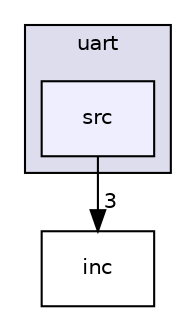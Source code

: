 digraph "fpsoc/driver/ps_driver/uart/src" {
  compound=true
  node [ fontsize="10", fontname="Helvetica"];
  edge [ labelfontsize="10", labelfontname="Helvetica"];
  subgraph clusterdir_5861584371fcc2405b0e1c99370b9613 {
    graph [ bgcolor="#ddddee", pencolor="black", label="uart" fontname="Helvetica", fontsize="10", URL="dir_5861584371fcc2405b0e1c99370b9613.html"]
  dir_4dcc92271c8bdcea69b154ac4ac34f63 [shape=box, label="src", style="filled", fillcolor="#eeeeff", pencolor="black", URL="dir_4dcc92271c8bdcea69b154ac4ac34f63.html"];
  }
  dir_d5f1d6348b438c8f20c2758d004aae07 [shape=box label="inc" URL="dir_d5f1d6348b438c8f20c2758d004aae07.html"];
  dir_4dcc92271c8bdcea69b154ac4ac34f63->dir_d5f1d6348b438c8f20c2758d004aae07 [headlabel="3", labeldistance=1.5 headhref="dir_000006_000005.html"];
}
